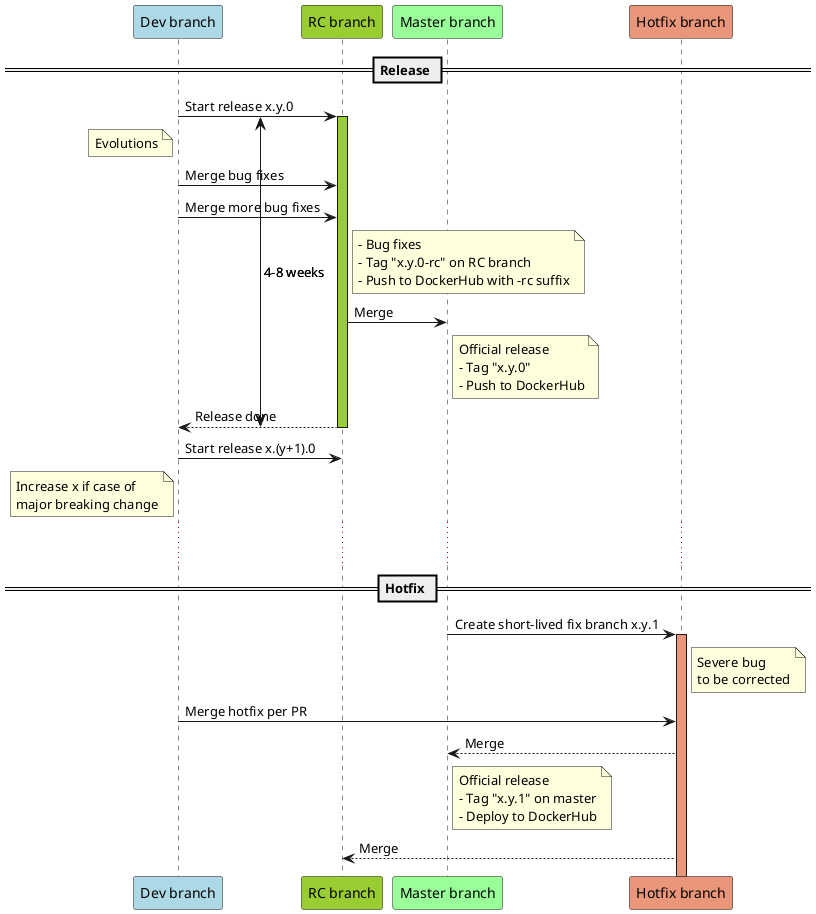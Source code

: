 @startuml
!pragma teoz true

== Release ==
participant "Dev branch" as devbranch order 10 #LightBlue
participant "RC branch" as rcbranch order 20 #YellowGreen
participant "Master branch" as master order 30 #99FF99
participant "Hotfix branch" as hotbranch order 40 #DarkSalmon

{startrc} devbranch -> rcbranch ++ #YellowGreen: Start release x.y.0


note left of devbranch
  Evolutions
end note


rcbranch <- devbranch: Merge bug fixes
rcbranch <- devbranch: Merge more bug fixes


note right of rcbranch
  - Bug fixes
  - Tag "x.y.0-rc" on RC branch
  - Push to DockerHub with -rc suffix
end note


rcbranch -> master: Merge
note right of master
    Official release
    - Tag "x.y.0"
    - Push to DockerHub
end note

{endrc} rcbranch --> devbranch --: Release done

devbranch -> rcbranch: Start release x.(y+1).0
note left of devbranch
  Increase x if case of
  major breaking change
end note


... ...
{startrc} <-> {endrc}: 4-8 weeks

== Hotfix ==

master -> hotbranch ++ #DarkSalmon: Create short-lived fix branch x.y.1

note right of hotbranch
    Severe bug
    to be corrected
end note
hotbranch <- devbranch --: Merge hotfix per PR
hotbranch --> master: Merge
note right of master
    Official release
    - Tag "x.y.1" on master
    - Deploy to DockerHub
end note
hotbranch --> rcbranch: Merge

@enduml